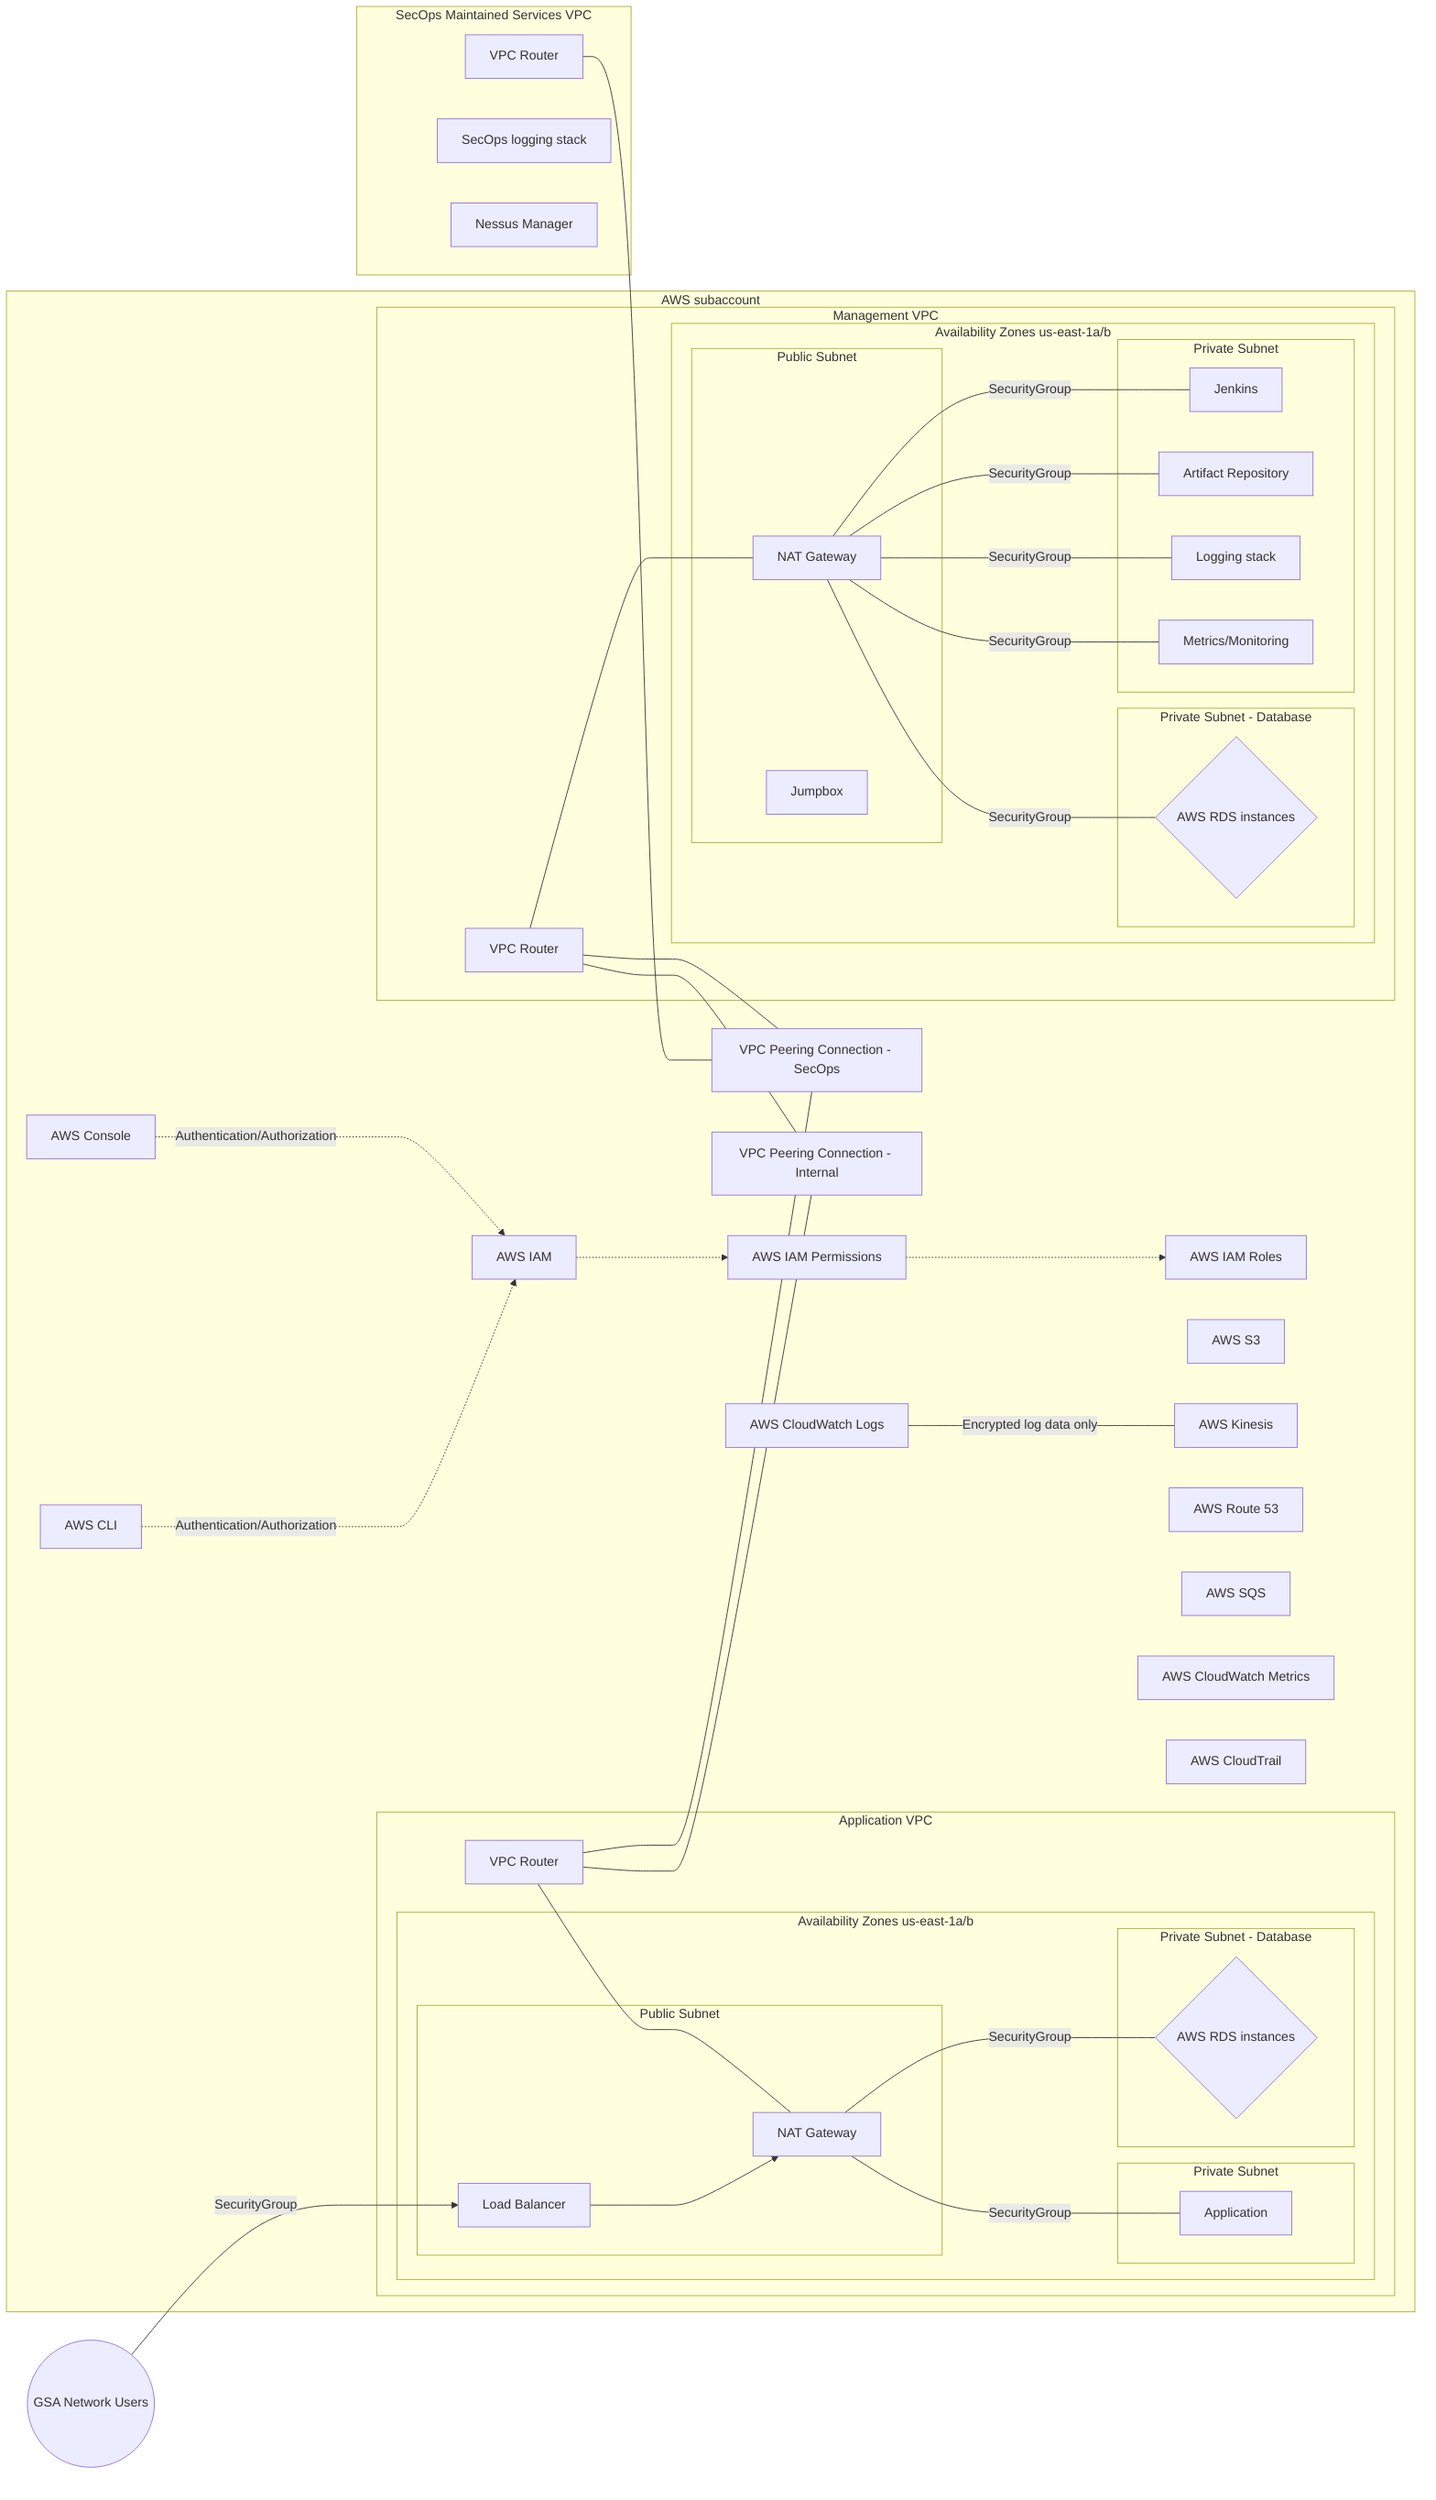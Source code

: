 %% title: Architecture Option A
%% description: DevSecOps high level architecture Option A
graph LR
  gsa-users(("GSA Network Users"))
  subgraph SecOps Maintained Services VPC
    vpc-router-secops["VPC Router"]
    secops-log["SecOps logging stack"]
    secops-nessusmanager["Nessus Manager"]
  end
  subgraph AWS subaccount
    iam["AWS IAM"]
    iam-perms["AWS IAM Permissions"]
    iam-roles["AWS IAM Roles"]
    aws-console["AWS Console"]
    aws-cli["AWS CLI"]
    s3["AWS S3"]
    kinesis["AWS Kinesis"]
    route53["AWS Route 53"]
    aws-sqs["AWS SQS"]
    cloudwatch["AWS CloudWatch Metrics"]
    cloudwatch-logs["AWS CloudWatch Logs"]
    cloudtrail["AWS CloudTrail"]
    vpc-peering-secops["VPC Peering Connection - SecOps"]
    subgraph Application VPC
      subgraph Availability Zones us-east-1a/b
        subgraph Public Subnet
          app-nat["NAT Gateway"]
          app-elb["Load Balancer"]
        end
        subgraph Private Subnet
          app-app["Application"]
        end
        subgraph Private Subnet - Database
          app-rds{"AWS RDS instances"}
        end
      end
      vpc-router-apps["VPC Router"]
    end
    vpc-peering-pipeline["VPC Peering Connection - Internal"]
    subgraph Management VPC
      vpc-router-mgmt["VPC Router"]
      subgraph Availability Zones us-east-1a/b
        subgraph Public Subnet
          mgmt-nat["NAT Gateway"]
          mgmt-jumpbox["Jumpbox"]
        end
        subgraph Private Subnet - Database
          mgmt-rds{"AWS RDS instances"}
        end
        subgraph Private Subnet
          mgmt-jenkins["Jenkins"]
          mgmt-artifact-repository["Artifact Repository"]
          mgmt-log["Logging stack"]
          mgmt-monitoring["Metrics/Monitoring"]
        end
      end
    end
  end

  cloudwatch-logs-- Encrypted log data only --- kinesis

  aws-console-."Authentication/Authorization".->iam
  aws-cli-."Authentication/Authorization".->iam
  iam-.->iam-perms
  iam-perms-.->iam-roles

  vpc-router-secops---vpc-peering-secops
  vpc-router-mgmt---vpc-peering-pipeline
  vpc-router-mgmt---vpc-peering-secops
  vpc-router-mgmt---mgmt-nat
  vpc-router-apps---vpc-peering-pipeline
  vpc-router-apps---vpc-peering-secops
  vpc-router-apps---app-nat

  app-elb-->app-nat
  app-nat--SecurityGroup---app-app
  app-nat--SecurityGroup---app-rds

  mgmt-nat--SecurityGroup---mgmt-rds
  mgmt-nat--SecurityGroup---mgmt-jenkins
  mgmt-nat--SecurityGroup---mgmt-artifact-repository
  mgmt-nat--SecurityGroup---mgmt-log
  mgmt-nat--SecurityGroup---mgmt-monitoring

  gsa-users--SecurityGroup-->app-elb